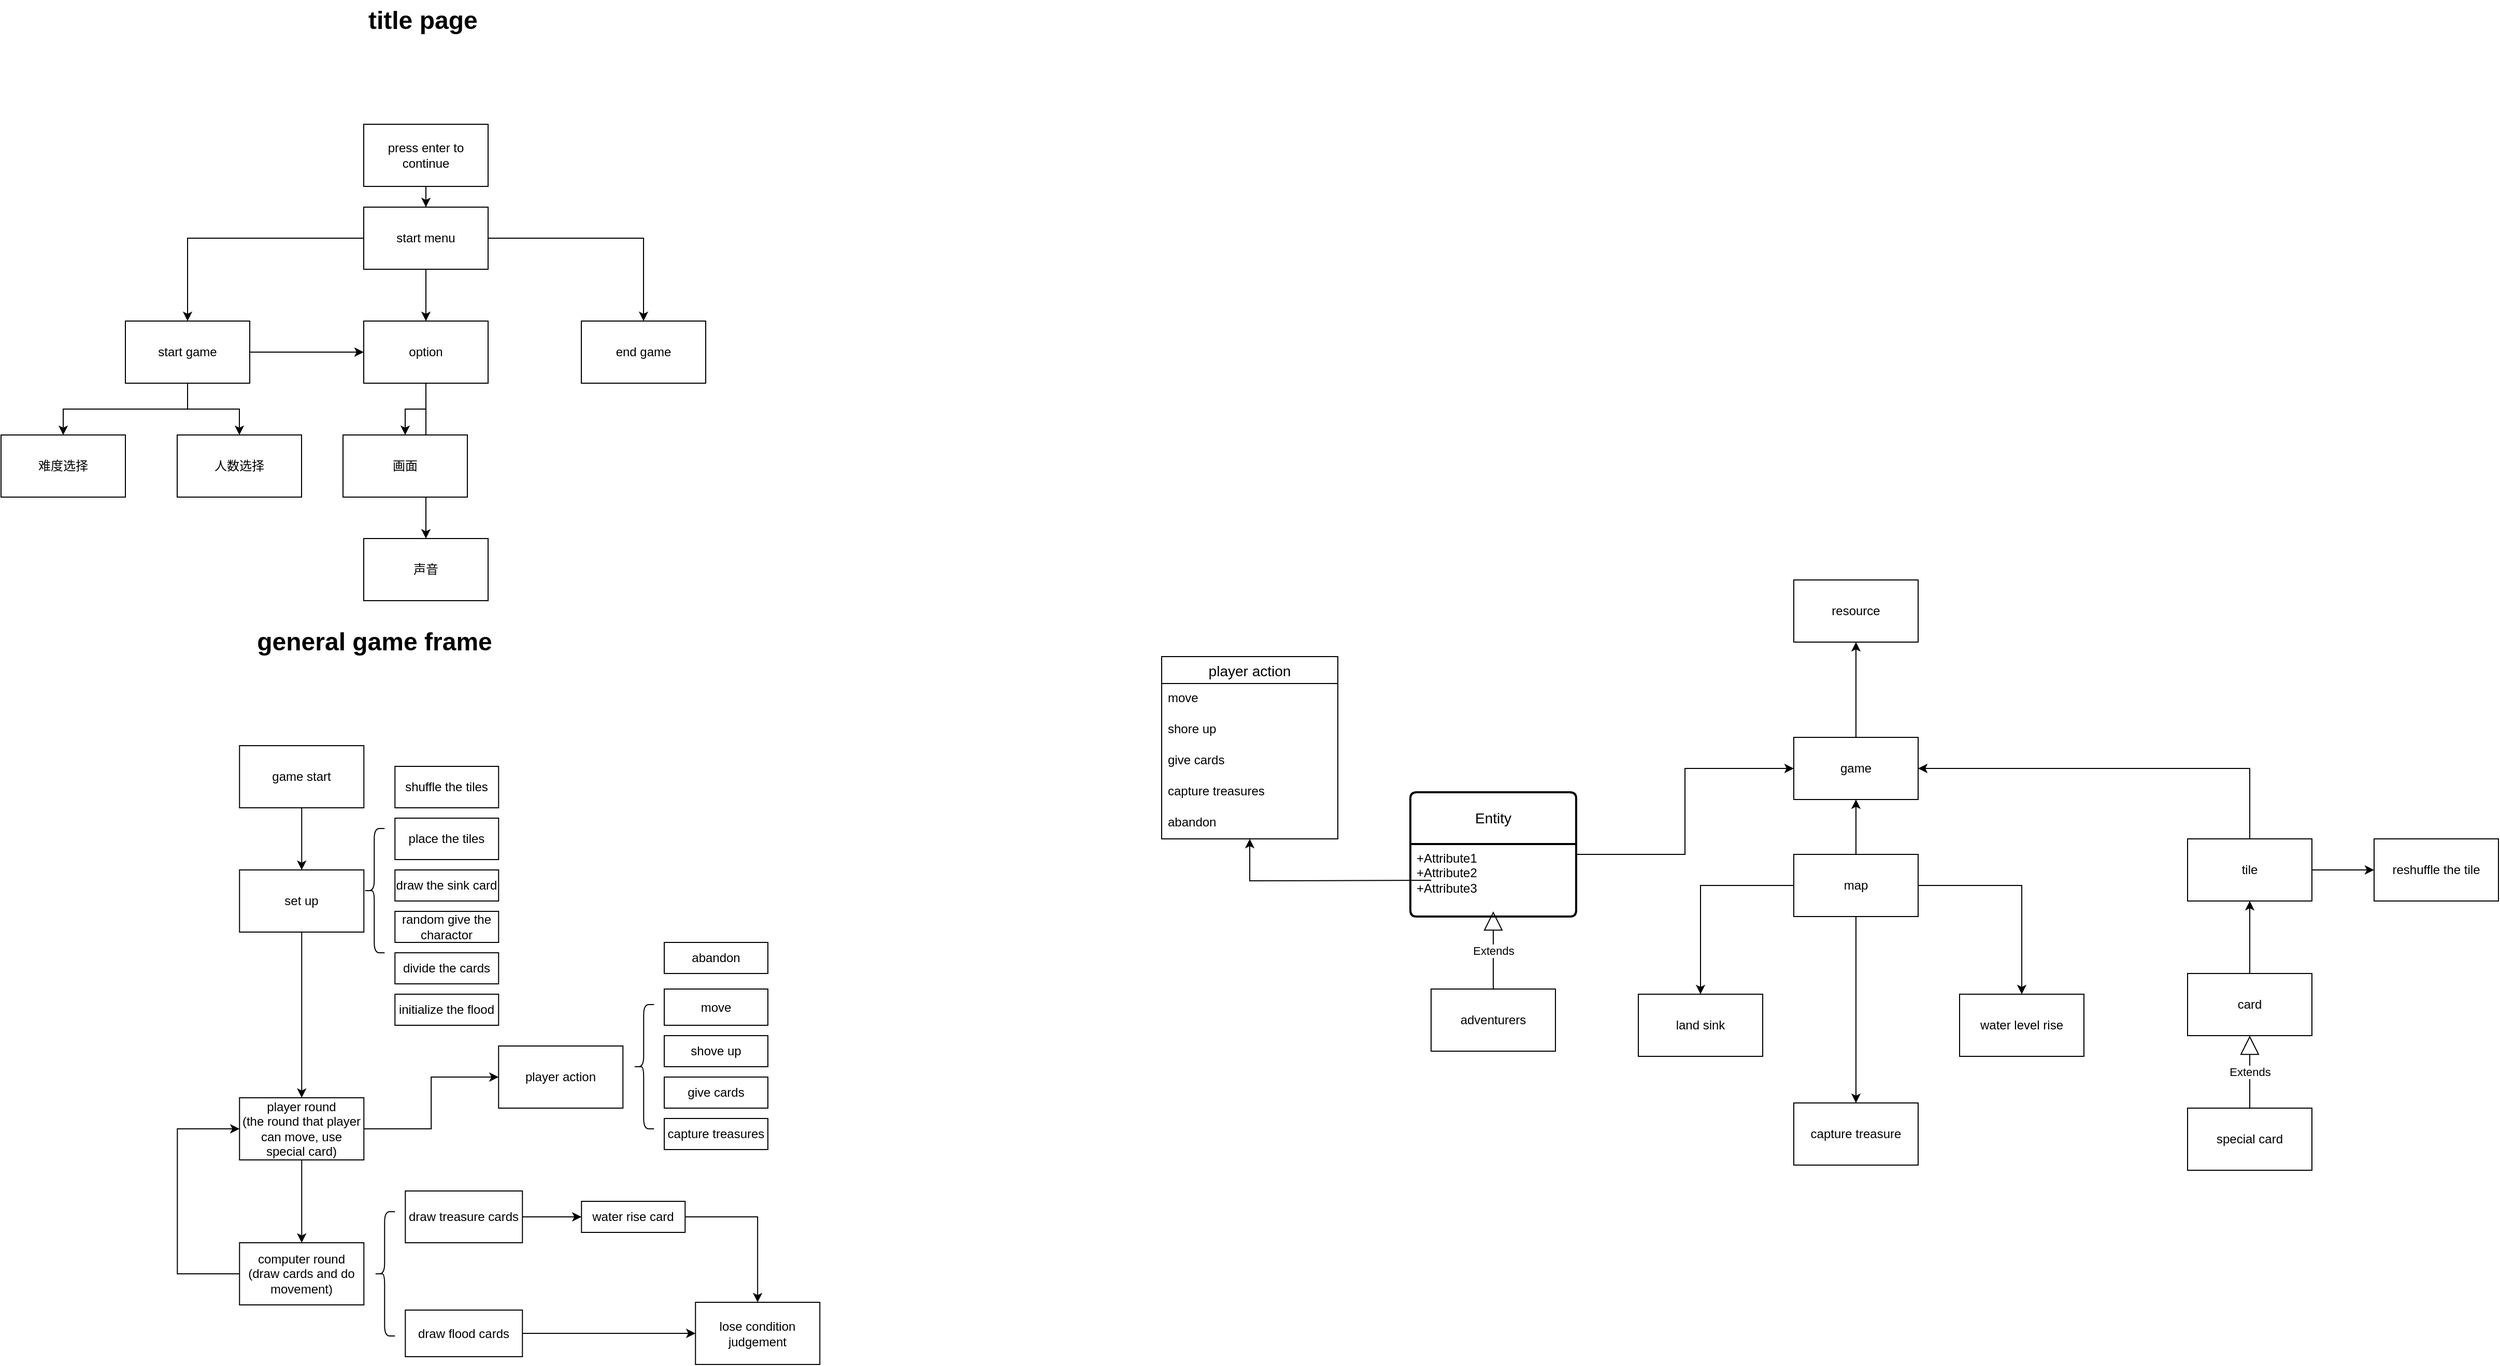 <mxfile version="26.1.0">
  <diagram name="第 1 页" id="hJObz6MQkuNjEbWugFrw">
    <mxGraphModel dx="2541" dy="1780" grid="1" gridSize="10" guides="1" tooltips="1" connect="1" arrows="1" fold="1" page="1" pageScale="1" pageWidth="827" pageHeight="1169" math="0" shadow="0">
      <root>
        <mxCell id="0" />
        <mxCell id="1" parent="0" />
        <mxCell id="VjPRYB1g1QLdpqp4aKT3-9" value="" style="edgeStyle=orthogonalEdgeStyle;rounded=0;orthogonalLoop=1;jettySize=auto;html=1;" parent="1" source="VjPRYB1g1QLdpqp4aKT3-1" target="VjPRYB1g1QLdpqp4aKT3-8" edge="1">
          <mxGeometry relative="1" as="geometry" />
        </mxCell>
        <mxCell id="VjPRYB1g1QLdpqp4aKT3-1" value="game" style="rounded=0;whiteSpace=wrap;html=1;" parent="1" vertex="1">
          <mxGeometry x="400" y="92" width="120" height="60" as="geometry" />
        </mxCell>
        <mxCell id="VjPRYB1g1QLdpqp4aKT3-37" style="edgeStyle=orthogonalEdgeStyle;rounded=0;orthogonalLoop=1;jettySize=auto;html=1;" parent="1" source="VjPRYB1g1QLdpqp4aKT3-2" target="VjPRYB1g1QLdpqp4aKT3-36" edge="1">
          <mxGeometry relative="1" as="geometry" />
        </mxCell>
        <mxCell id="bTGDOJ0MJef6S4-PFqFq-30" style="edgeStyle=orthogonalEdgeStyle;rounded=0;orthogonalLoop=1;jettySize=auto;html=1;entryX=0.5;entryY=0;entryDx=0;entryDy=0;" edge="1" parent="1" source="VjPRYB1g1QLdpqp4aKT3-2" target="VjPRYB1g1QLdpqp4aKT3-30">
          <mxGeometry relative="1" as="geometry" />
        </mxCell>
        <mxCell id="bTGDOJ0MJef6S4-PFqFq-54" style="edgeStyle=orthogonalEdgeStyle;rounded=0;orthogonalLoop=1;jettySize=auto;html=1;entryX=0.5;entryY=0;entryDx=0;entryDy=0;" edge="1" parent="1" source="VjPRYB1g1QLdpqp4aKT3-2" target="VjPRYB1g1QLdpqp4aKT3-19">
          <mxGeometry relative="1" as="geometry" />
        </mxCell>
        <mxCell id="bTGDOJ0MJef6S4-PFqFq-64" style="edgeStyle=orthogonalEdgeStyle;rounded=0;orthogonalLoop=1;jettySize=auto;html=1;" edge="1" parent="1" source="VjPRYB1g1QLdpqp4aKT3-2" target="VjPRYB1g1QLdpqp4aKT3-1">
          <mxGeometry relative="1" as="geometry" />
        </mxCell>
        <mxCell id="VjPRYB1g1QLdpqp4aKT3-2" value="map" style="rounded=0;whiteSpace=wrap;html=1;" parent="1" vertex="1">
          <mxGeometry x="400" y="205" width="120" height="60" as="geometry" />
        </mxCell>
        <mxCell id="bTGDOJ0MJef6S4-PFqFq-41" style="edgeStyle=orthogonalEdgeStyle;rounded=0;orthogonalLoop=1;jettySize=auto;html=1;" edge="1" parent="1" target="bTGDOJ0MJef6S4-PFqFq-36">
          <mxGeometry relative="1" as="geometry">
            <mxPoint x="50" y="230.0" as="sourcePoint" />
          </mxGeometry>
        </mxCell>
        <mxCell id="bTGDOJ0MJef6S4-PFqFq-63" style="edgeStyle=orthogonalEdgeStyle;rounded=0;orthogonalLoop=1;jettySize=auto;html=1;entryX=0;entryY=0.5;entryDx=0;entryDy=0;" edge="1" parent="1" source="bTGDOJ0MJef6S4-PFqFq-81" target="VjPRYB1g1QLdpqp4aKT3-1">
          <mxGeometry relative="1" as="geometry">
            <mxPoint x="110" y="200.0" as="sourcePoint" />
          </mxGeometry>
        </mxCell>
        <mxCell id="VjPRYB1g1QLdpqp4aKT3-28" value="" style="edgeStyle=orthogonalEdgeStyle;rounded=0;orthogonalLoop=1;jettySize=auto;html=1;" parent="1" source="VjPRYB1g1QLdpqp4aKT3-6" target="VjPRYB1g1QLdpqp4aKT3-27" edge="1">
          <mxGeometry relative="1" as="geometry" />
        </mxCell>
        <mxCell id="bTGDOJ0MJef6S4-PFqFq-65" style="edgeStyle=orthogonalEdgeStyle;rounded=0;orthogonalLoop=1;jettySize=auto;html=1;exitX=0.5;exitY=0;exitDx=0;exitDy=0;entryX=1;entryY=0.5;entryDx=0;entryDy=0;" edge="1" parent="1" source="VjPRYB1g1QLdpqp4aKT3-6" target="VjPRYB1g1QLdpqp4aKT3-1">
          <mxGeometry relative="1" as="geometry" />
        </mxCell>
        <mxCell id="VjPRYB1g1QLdpqp4aKT3-6" value="tile" style="whiteSpace=wrap;html=1;rounded=0;" parent="1" vertex="1">
          <mxGeometry x="780" y="190" width="120" height="60" as="geometry" />
        </mxCell>
        <mxCell id="VjPRYB1g1QLdpqp4aKT3-8" value="resource" style="whiteSpace=wrap;html=1;rounded=0;" parent="1" vertex="1">
          <mxGeometry x="400" y="-60" width="120" height="60" as="geometry" />
        </mxCell>
        <mxCell id="VjPRYB1g1QLdpqp4aKT3-19" value="land sink" style="whiteSpace=wrap;html=1;rounded=0;" parent="1" vertex="1">
          <mxGeometry x="250" y="340" width="120" height="60" as="geometry" />
        </mxCell>
        <mxCell id="VjPRYB1g1QLdpqp4aKT3-27" value="reshuffle the tile" style="whiteSpace=wrap;html=1;rounded=0;" parent="1" vertex="1">
          <mxGeometry x="960" y="190" width="120" height="60" as="geometry" />
        </mxCell>
        <mxCell id="VjPRYB1g1QLdpqp4aKT3-30" value="capture treasure" style="rounded=0;whiteSpace=wrap;html=1;" parent="1" vertex="1">
          <mxGeometry x="400" y="445" width="120" height="60" as="geometry" />
        </mxCell>
        <mxCell id="VjPRYB1g1QLdpqp4aKT3-36" value="water level rise" style="rounded=0;whiteSpace=wrap;html=1;" parent="1" vertex="1">
          <mxGeometry x="560" y="340" width="120" height="60" as="geometry" />
        </mxCell>
        <mxCell id="eDjvxQ4qI4vpgXlW1Nu9-4" value="" style="edgeStyle=orthogonalEdgeStyle;rounded=0;orthogonalLoop=1;jettySize=auto;html=1;" parent="1" source="eDjvxQ4qI4vpgXlW1Nu9-2" target="eDjvxQ4qI4vpgXlW1Nu9-3" edge="1">
          <mxGeometry relative="1" as="geometry" />
        </mxCell>
        <mxCell id="eDjvxQ4qI4vpgXlW1Nu9-6" value="" style="edgeStyle=orthogonalEdgeStyle;rounded=0;orthogonalLoop=1;jettySize=auto;html=1;" parent="1" source="eDjvxQ4qI4vpgXlW1Nu9-2" target="eDjvxQ4qI4vpgXlW1Nu9-5" edge="1">
          <mxGeometry relative="1" as="geometry" />
        </mxCell>
        <mxCell id="eDjvxQ4qI4vpgXlW1Nu9-8" value="" style="edgeStyle=orthogonalEdgeStyle;rounded=0;orthogonalLoop=1;jettySize=auto;html=1;" parent="1" source="eDjvxQ4qI4vpgXlW1Nu9-2" target="eDjvxQ4qI4vpgXlW1Nu9-7" edge="1">
          <mxGeometry relative="1" as="geometry" />
        </mxCell>
        <mxCell id="eDjvxQ4qI4vpgXlW1Nu9-2" value="start menu" style="rounded=0;whiteSpace=wrap;html=1;" parent="1" vertex="1">
          <mxGeometry x="-980.0" y="-420" width="120" height="60" as="geometry" />
        </mxCell>
        <mxCell id="eDjvxQ4qI4vpgXlW1Nu9-10" value="" style="edgeStyle=orthogonalEdgeStyle;rounded=0;orthogonalLoop=1;jettySize=auto;html=1;" parent="1" source="eDjvxQ4qI4vpgXlW1Nu9-3" target="eDjvxQ4qI4vpgXlW1Nu9-9" edge="1">
          <mxGeometry relative="1" as="geometry" />
        </mxCell>
        <mxCell id="eDjvxQ4qI4vpgXlW1Nu9-12" value="" style="edgeStyle=orthogonalEdgeStyle;rounded=0;orthogonalLoop=1;jettySize=auto;html=1;" parent="1" source="eDjvxQ4qI4vpgXlW1Nu9-3" target="eDjvxQ4qI4vpgXlW1Nu9-5" edge="1">
          <mxGeometry relative="1" as="geometry" />
        </mxCell>
        <mxCell id="eDjvxQ4qI4vpgXlW1Nu9-14" value="" style="edgeStyle=orthogonalEdgeStyle;rounded=0;orthogonalLoop=1;jettySize=auto;html=1;" parent="1" source="eDjvxQ4qI4vpgXlW1Nu9-3" target="eDjvxQ4qI4vpgXlW1Nu9-13" edge="1">
          <mxGeometry relative="1" as="geometry" />
        </mxCell>
        <mxCell id="eDjvxQ4qI4vpgXlW1Nu9-3" value="start game" style="whiteSpace=wrap;html=1;rounded=0;" parent="1" vertex="1">
          <mxGeometry x="-1210" y="-310" width="120" height="60" as="geometry" />
        </mxCell>
        <mxCell id="eDjvxQ4qI4vpgXlW1Nu9-16" value="" style="edgeStyle=orthogonalEdgeStyle;rounded=0;orthogonalLoop=1;jettySize=auto;html=1;" parent="1" source="eDjvxQ4qI4vpgXlW1Nu9-5" target="eDjvxQ4qI4vpgXlW1Nu9-15" edge="1">
          <mxGeometry relative="1" as="geometry" />
        </mxCell>
        <mxCell id="eDjvxQ4qI4vpgXlW1Nu9-18" style="edgeStyle=orthogonalEdgeStyle;rounded=0;orthogonalLoop=1;jettySize=auto;html=1;" parent="1" source="eDjvxQ4qI4vpgXlW1Nu9-5" target="eDjvxQ4qI4vpgXlW1Nu9-17" edge="1">
          <mxGeometry relative="1" as="geometry" />
        </mxCell>
        <mxCell id="eDjvxQ4qI4vpgXlW1Nu9-5" value="option" style="whiteSpace=wrap;html=1;rounded=0;" parent="1" vertex="1">
          <mxGeometry x="-980.0" y="-310" width="120" height="60" as="geometry" />
        </mxCell>
        <mxCell id="eDjvxQ4qI4vpgXlW1Nu9-7" value="end game" style="whiteSpace=wrap;html=1;rounded=0;" parent="1" vertex="1">
          <mxGeometry x="-770.0" y="-310" width="120" height="60" as="geometry" />
        </mxCell>
        <mxCell id="eDjvxQ4qI4vpgXlW1Nu9-9" value="难度选择" style="whiteSpace=wrap;html=1;rounded=0;" parent="1" vertex="1">
          <mxGeometry x="-1330" y="-200" width="120" height="60" as="geometry" />
        </mxCell>
        <mxCell id="eDjvxQ4qI4vpgXlW1Nu9-13" value="人数选择" style="whiteSpace=wrap;html=1;rounded=0;" parent="1" vertex="1">
          <mxGeometry x="-1160" y="-200" width="120" height="60" as="geometry" />
        </mxCell>
        <mxCell id="eDjvxQ4qI4vpgXlW1Nu9-15" value="画面" style="whiteSpace=wrap;html=1;rounded=0;" parent="1" vertex="1">
          <mxGeometry x="-1000.0" y="-200" width="120" height="60" as="geometry" />
        </mxCell>
        <mxCell id="eDjvxQ4qI4vpgXlW1Nu9-17" value="声音" style="rounded=0;whiteSpace=wrap;html=1;" parent="1" vertex="1">
          <mxGeometry x="-980.0" y="-100" width="120" height="60" as="geometry" />
        </mxCell>
        <mxCell id="eDjvxQ4qI4vpgXlW1Nu9-20" style="edgeStyle=orthogonalEdgeStyle;rounded=0;orthogonalLoop=1;jettySize=auto;html=1;" parent="1" source="eDjvxQ4qI4vpgXlW1Nu9-19" target="eDjvxQ4qI4vpgXlW1Nu9-2" edge="1">
          <mxGeometry relative="1" as="geometry" />
        </mxCell>
        <mxCell id="eDjvxQ4qI4vpgXlW1Nu9-19" value="press enter to continue" style="rounded=0;whiteSpace=wrap;html=1;" parent="1" vertex="1">
          <mxGeometry x="-980.0" y="-500" width="120" height="60" as="geometry" />
        </mxCell>
        <mxCell id="Dl-SQO9RMqr-6nA1L3A8-8" value="" style="edgeStyle=orthogonalEdgeStyle;rounded=0;orthogonalLoop=1;jettySize=auto;html=1;" parent="1" source="Dl-SQO9RMqr-6nA1L3A8-1" target="Dl-SQO9RMqr-6nA1L3A8-7" edge="1">
          <mxGeometry relative="1" as="geometry" />
        </mxCell>
        <mxCell id="Dl-SQO9RMqr-6nA1L3A8-1" value="game start" style="rounded=0;whiteSpace=wrap;html=1;" parent="1" vertex="1">
          <mxGeometry x="-1099.86" y="100" width="120" height="60" as="geometry" />
        </mxCell>
        <mxCell id="bTGDOJ0MJef6S4-PFqFq-3" value="" style="edgeStyle=orthogonalEdgeStyle;rounded=0;orthogonalLoop=1;jettySize=auto;html=1;" edge="1" parent="1" source="Dl-SQO9RMqr-6nA1L3A8-7" target="bTGDOJ0MJef6S4-PFqFq-2">
          <mxGeometry relative="1" as="geometry" />
        </mxCell>
        <mxCell id="Dl-SQO9RMqr-6nA1L3A8-7" value="set up" style="whiteSpace=wrap;html=1;rounded=0;" parent="1" vertex="1">
          <mxGeometry x="-1099.86" y="220" width="120" height="60" as="geometry" />
        </mxCell>
        <mxCell id="Dl-SQO9RMqr-6nA1L3A8-14" value="shuffle the tiles" style="rounded=0;whiteSpace=wrap;html=1;" parent="1" vertex="1">
          <mxGeometry x="-949.86" y="120" width="100" height="40" as="geometry" />
        </mxCell>
        <mxCell id="Dl-SQO9RMqr-6nA1L3A8-24" value="" style="shape=curlyBracket;whiteSpace=wrap;html=1;rounded=1;labelPosition=left;verticalLabelPosition=middle;align=right;verticalAlign=middle;" parent="1" vertex="1">
          <mxGeometry x="-979.86" y="180" width="20" height="120" as="geometry" />
        </mxCell>
        <mxCell id="Dl-SQO9RMqr-6nA1L3A8-25" value="place the tiles" style="rounded=0;whiteSpace=wrap;html=1;" parent="1" vertex="1">
          <mxGeometry x="-949.86" y="170" width="100" height="40" as="geometry" />
        </mxCell>
        <mxCell id="Dl-SQO9RMqr-6nA1L3A8-26" value="initialize the flood" style="rounded=0;whiteSpace=wrap;html=1;" parent="1" vertex="1">
          <mxGeometry x="-949.86" y="340" width="100" height="30" as="geometry" />
        </mxCell>
        <mxCell id="Dl-SQO9RMqr-6nA1L3A8-27" value="divide the cards" style="rounded=0;whiteSpace=wrap;html=1;" parent="1" vertex="1">
          <mxGeometry x="-949.86" y="300" width="100" height="30" as="geometry" />
        </mxCell>
        <mxCell id="Dl-SQO9RMqr-6nA1L3A8-28" value="draw the sink card" style="rounded=0;whiteSpace=wrap;html=1;" parent="1" vertex="1">
          <mxGeometry x="-949.86" y="220" width="100" height="30" as="geometry" />
        </mxCell>
        <mxCell id="Dl-SQO9RMqr-6nA1L3A8-30" value="random give the charactor" style="rounded=0;whiteSpace=wrap;html=1;" parent="1" vertex="1">
          <mxGeometry x="-949.86" y="260" width="100" height="30" as="geometry" />
        </mxCell>
        <mxCell id="bTGDOJ0MJef6S4-PFqFq-1" value="lose condition judgement" style="rounded=0;whiteSpace=wrap;html=1;" vertex="1" parent="1">
          <mxGeometry x="-659.86" y="637.5" width="120" height="60" as="geometry" />
        </mxCell>
        <mxCell id="bTGDOJ0MJef6S4-PFqFq-8" value="" style="edgeStyle=orthogonalEdgeStyle;rounded=0;orthogonalLoop=1;jettySize=auto;html=1;" edge="1" parent="1" source="bTGDOJ0MJef6S4-PFqFq-2" target="bTGDOJ0MJef6S4-PFqFq-7">
          <mxGeometry relative="1" as="geometry" />
        </mxCell>
        <mxCell id="bTGDOJ0MJef6S4-PFqFq-10" value="" style="edgeStyle=orthogonalEdgeStyle;rounded=0;orthogonalLoop=1;jettySize=auto;html=1;" edge="1" parent="1" source="bTGDOJ0MJef6S4-PFqFq-2" target="bTGDOJ0MJef6S4-PFqFq-9">
          <mxGeometry relative="1" as="geometry" />
        </mxCell>
        <mxCell id="bTGDOJ0MJef6S4-PFqFq-2" value="player round&lt;div&gt;(the round that player can move, use special card)&lt;/div&gt;" style="whiteSpace=wrap;html=1;rounded=0;" vertex="1" parent="1">
          <mxGeometry x="-1099.86" y="440" width="120" height="60" as="geometry" />
        </mxCell>
        <mxCell id="bTGDOJ0MJef6S4-PFqFq-7" value="player action" style="whiteSpace=wrap;html=1;rounded=0;" vertex="1" parent="1">
          <mxGeometry x="-849.86" y="390" width="120" height="60" as="geometry" />
        </mxCell>
        <mxCell id="bTGDOJ0MJef6S4-PFqFq-22" style="edgeStyle=orthogonalEdgeStyle;rounded=0;orthogonalLoop=1;jettySize=auto;html=1;entryX=0;entryY=0.5;entryDx=0;entryDy=0;" edge="1" parent="1" source="bTGDOJ0MJef6S4-PFqFq-9" target="bTGDOJ0MJef6S4-PFqFq-2">
          <mxGeometry relative="1" as="geometry">
            <Array as="points">
              <mxPoint x="-1159.86" y="610" />
              <mxPoint x="-1159.86" y="470" />
            </Array>
          </mxGeometry>
        </mxCell>
        <mxCell id="bTGDOJ0MJef6S4-PFqFq-9" value="computer round&lt;div&gt;(draw cards and do movement)&lt;/div&gt;" style="whiteSpace=wrap;html=1;rounded=0;" vertex="1" parent="1">
          <mxGeometry x="-1099.86" y="580" width="120" height="60" as="geometry" />
        </mxCell>
        <mxCell id="bTGDOJ0MJef6S4-PFqFq-13" value="" style="shape=curlyBracket;whiteSpace=wrap;html=1;rounded=1;labelPosition=left;verticalLabelPosition=middle;align=right;verticalAlign=middle;" vertex="1" parent="1">
          <mxGeometry x="-969.86" y="550" width="20" height="120" as="geometry" />
        </mxCell>
        <mxCell id="bTGDOJ0MJef6S4-PFqFq-18" style="edgeStyle=orthogonalEdgeStyle;rounded=0;orthogonalLoop=1;jettySize=auto;html=1;" edge="1" parent="1" source="bTGDOJ0MJef6S4-PFqFq-14" target="bTGDOJ0MJef6S4-PFqFq-17">
          <mxGeometry relative="1" as="geometry" />
        </mxCell>
        <mxCell id="bTGDOJ0MJef6S4-PFqFq-14" value="draw treasure cards" style="rounded=0;whiteSpace=wrap;html=1;" vertex="1" parent="1">
          <mxGeometry x="-939.86" y="530" width="113" height="50" as="geometry" />
        </mxCell>
        <mxCell id="bTGDOJ0MJef6S4-PFqFq-16" style="edgeStyle=orthogonalEdgeStyle;rounded=0;orthogonalLoop=1;jettySize=auto;html=1;" edge="1" parent="1" source="bTGDOJ0MJef6S4-PFqFq-15" target="bTGDOJ0MJef6S4-PFqFq-1">
          <mxGeometry relative="1" as="geometry" />
        </mxCell>
        <mxCell id="bTGDOJ0MJef6S4-PFqFq-15" value="draw flood cards" style="rounded=0;whiteSpace=wrap;html=1;" vertex="1" parent="1">
          <mxGeometry x="-939.86" y="645" width="113" height="45" as="geometry" />
        </mxCell>
        <mxCell id="bTGDOJ0MJef6S4-PFqFq-19" style="edgeStyle=orthogonalEdgeStyle;rounded=0;orthogonalLoop=1;jettySize=auto;html=1;" edge="1" parent="1" source="bTGDOJ0MJef6S4-PFqFq-17" target="bTGDOJ0MJef6S4-PFqFq-1">
          <mxGeometry relative="1" as="geometry" />
        </mxCell>
        <mxCell id="bTGDOJ0MJef6S4-PFqFq-17" value="water rise card" style="rounded=0;whiteSpace=wrap;html=1;" vertex="1" parent="1">
          <mxGeometry x="-769.86" y="540" width="100" height="30" as="geometry" />
        </mxCell>
        <mxCell id="bTGDOJ0MJef6S4-PFqFq-23" value="" style="shape=curlyBracket;whiteSpace=wrap;html=1;rounded=1;labelPosition=left;verticalLabelPosition=middle;align=right;verticalAlign=middle;" vertex="1" parent="1">
          <mxGeometry x="-719.86" y="350" width="20" height="120" as="geometry" />
        </mxCell>
        <mxCell id="bTGDOJ0MJef6S4-PFqFq-24" value="move" style="rounded=0;whiteSpace=wrap;html=1;" vertex="1" parent="1">
          <mxGeometry x="-690" y="335" width="100" height="35" as="geometry" />
        </mxCell>
        <mxCell id="bTGDOJ0MJef6S4-PFqFq-25" value="shove up" style="rounded=0;whiteSpace=wrap;html=1;" vertex="1" parent="1">
          <mxGeometry x="-690" y="380" width="100" height="30" as="geometry" />
        </mxCell>
        <mxCell id="bTGDOJ0MJef6S4-PFqFq-26" value="give cards" style="rounded=0;whiteSpace=wrap;html=1;" vertex="1" parent="1">
          <mxGeometry x="-690" y="420" width="100" height="30" as="geometry" />
        </mxCell>
        <mxCell id="bTGDOJ0MJef6S4-PFqFq-27" value="capture treasures" style="rounded=0;whiteSpace=wrap;html=1;" vertex="1" parent="1">
          <mxGeometry x="-690" y="460" width="100" height="30" as="geometry" />
        </mxCell>
        <mxCell id="bTGDOJ0MJef6S4-PFqFq-28" value="general game frame" style="text;strokeColor=none;fillColor=none;html=1;fontSize=24;fontStyle=1;verticalAlign=middle;align=center;" vertex="1" parent="1">
          <mxGeometry x="-1019.86" y="-20" width="100" height="40" as="geometry" />
        </mxCell>
        <mxCell id="bTGDOJ0MJef6S4-PFqFq-29" value="abandon" style="rounded=0;whiteSpace=wrap;html=1;" vertex="1" parent="1">
          <mxGeometry x="-690" y="290" width="100" height="30" as="geometry" />
        </mxCell>
        <mxCell id="bTGDOJ0MJef6S4-PFqFq-36" value="player action" style="swimlane;fontStyle=0;childLayout=stackLayout;horizontal=1;startSize=26;horizontalStack=0;resizeParent=1;resizeParentMax=0;resizeLast=0;collapsible=1;marginBottom=0;align=center;fontSize=14;" vertex="1" parent="1">
          <mxGeometry x="-210" y="14" width="170" height="176" as="geometry" />
        </mxCell>
        <mxCell id="bTGDOJ0MJef6S4-PFqFq-37" value="move" style="text;strokeColor=none;fillColor=none;spacingLeft=4;spacingRight=4;overflow=hidden;rotatable=0;points=[[0,0.5],[1,0.5]];portConstraint=eastwest;fontSize=12;whiteSpace=wrap;html=1;" vertex="1" parent="bTGDOJ0MJef6S4-PFqFq-36">
          <mxGeometry y="26" width="170" height="30" as="geometry" />
        </mxCell>
        <mxCell id="bTGDOJ0MJef6S4-PFqFq-38" value="shore up" style="text;strokeColor=none;fillColor=none;spacingLeft=4;spacingRight=4;overflow=hidden;rotatable=0;points=[[0,0.5],[1,0.5]];portConstraint=eastwest;fontSize=12;whiteSpace=wrap;html=1;" vertex="1" parent="bTGDOJ0MJef6S4-PFqFq-36">
          <mxGeometry y="56" width="170" height="30" as="geometry" />
        </mxCell>
        <mxCell id="bTGDOJ0MJef6S4-PFqFq-39" value="give cards" style="text;strokeColor=none;fillColor=none;spacingLeft=4;spacingRight=4;overflow=hidden;rotatable=0;points=[[0,0.5],[1,0.5]];portConstraint=eastwest;fontSize=12;whiteSpace=wrap;html=1;" vertex="1" parent="bTGDOJ0MJef6S4-PFqFq-36">
          <mxGeometry y="86" width="170" height="30" as="geometry" />
        </mxCell>
        <mxCell id="bTGDOJ0MJef6S4-PFqFq-44" value="capture treasures" style="text;strokeColor=none;fillColor=none;spacingLeft=4;spacingRight=4;overflow=hidden;rotatable=0;points=[[0,0.5],[1,0.5]];portConstraint=eastwest;fontSize=12;whiteSpace=wrap;html=1;" vertex="1" parent="bTGDOJ0MJef6S4-PFqFq-36">
          <mxGeometry y="116" width="170" height="30" as="geometry" />
        </mxCell>
        <mxCell id="bTGDOJ0MJef6S4-PFqFq-45" value="abandon" style="text;strokeColor=none;fillColor=none;spacingLeft=4;spacingRight=4;overflow=hidden;rotatable=0;points=[[0,0.5],[1,0.5]];portConstraint=eastwest;fontSize=12;whiteSpace=wrap;html=1;" vertex="1" parent="bTGDOJ0MJef6S4-PFqFq-36">
          <mxGeometry y="146" width="170" height="30" as="geometry" />
        </mxCell>
        <mxCell id="bTGDOJ0MJef6S4-PFqFq-46" value="adventurers" style="whiteSpace=wrap;html=1;rounded=0;" vertex="1" parent="1">
          <mxGeometry x="50" y="335" width="120" height="60" as="geometry" />
        </mxCell>
        <mxCell id="bTGDOJ0MJef6S4-PFqFq-50" value="title page&amp;nbsp;" style="text;strokeColor=none;fillColor=none;html=1;fontSize=24;fontStyle=1;verticalAlign=middle;align=center;" vertex="1" parent="1">
          <mxGeometry x="-970.0" y="-620" width="100" height="40" as="geometry" />
        </mxCell>
        <mxCell id="bTGDOJ0MJef6S4-PFqFq-56" value="Extends" style="endArrow=block;endSize=16;endFill=0;html=1;rounded=0;" edge="1" parent="1" source="bTGDOJ0MJef6S4-PFqFq-46">
          <mxGeometry width="160" relative="1" as="geometry">
            <mxPoint x="160" y="550" as="sourcePoint" />
            <mxPoint x="110" y="260.0" as="targetPoint" />
          </mxGeometry>
        </mxCell>
        <mxCell id="bTGDOJ0MJef6S4-PFqFq-66" style="edgeStyle=orthogonalEdgeStyle;rounded=0;orthogonalLoop=1;jettySize=auto;html=1;" edge="1" parent="1" source="bTGDOJ0MJef6S4-PFqFq-58" target="VjPRYB1g1QLdpqp4aKT3-6">
          <mxGeometry relative="1" as="geometry" />
        </mxCell>
        <mxCell id="bTGDOJ0MJef6S4-PFqFq-58" value="card" style="rounded=0;whiteSpace=wrap;html=1;" vertex="1" parent="1">
          <mxGeometry x="780" y="320" width="120" height="60" as="geometry" />
        </mxCell>
        <mxCell id="bTGDOJ0MJef6S4-PFqFq-67" value="special card" style="rounded=0;whiteSpace=wrap;html=1;" vertex="1" parent="1">
          <mxGeometry x="780" y="450" width="120" height="60" as="geometry" />
        </mxCell>
        <mxCell id="bTGDOJ0MJef6S4-PFqFq-70" value="Extends" style="endArrow=block;endSize=16;endFill=0;html=1;rounded=0;" edge="1" parent="1" source="bTGDOJ0MJef6S4-PFqFq-67" target="bTGDOJ0MJef6S4-PFqFq-58">
          <mxGeometry width="160" relative="1" as="geometry">
            <mxPoint x="630" y="490" as="sourcePoint" />
            <mxPoint x="790" y="490" as="targetPoint" />
          </mxGeometry>
        </mxCell>
        <mxCell id="bTGDOJ0MJef6S4-PFqFq-81" value="Entity" style="swimlane;childLayout=stackLayout;horizontal=1;startSize=50;horizontalStack=0;rounded=1;fontSize=14;fontStyle=0;strokeWidth=2;resizeParent=0;resizeLast=1;shadow=0;dashed=0;align=center;arcSize=4;whiteSpace=wrap;html=1;" vertex="1" parent="1">
          <mxGeometry x="30" y="145" width="160" height="120" as="geometry" />
        </mxCell>
        <mxCell id="bTGDOJ0MJef6S4-PFqFq-82" value="+Attribute1&#xa;+Attribute2&#xa;+Attribute3" style="align=left;strokeColor=none;fillColor=none;spacingLeft=4;spacingRight=4;fontSize=12;verticalAlign=top;resizable=0;rotatable=0;part=1;html=1;whiteSpace=wrap;" vertex="1" parent="bTGDOJ0MJef6S4-PFqFq-81">
          <mxGeometry y="50" width="160" height="70" as="geometry" />
        </mxCell>
      </root>
    </mxGraphModel>
  </diagram>
</mxfile>
